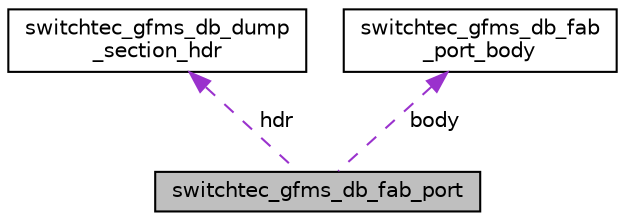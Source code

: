 digraph "switchtec_gfms_db_fab_port"
{
 // LATEX_PDF_SIZE
  edge [fontname="Helvetica",fontsize="10",labelfontname="Helvetica",labelfontsize="10"];
  node [fontname="Helvetica",fontsize="10",shape=record];
  Node1 [label="switchtec_gfms_db_fab_port",height=0.2,width=0.4,color="black", fillcolor="grey75", style="filled", fontcolor="black",tooltip=" "];
  Node2 -> Node1 [dir="back",color="darkorchid3",fontsize="10",style="dashed",label=" hdr" ,fontname="Helvetica"];
  Node2 [label="switchtec_gfms_db_dump\l_section_hdr",height=0.2,width=0.4,color="black", fillcolor="white", style="filled",URL="$structswitchtec__gfms__db__dump__section__hdr.html",tooltip=" "];
  Node3 -> Node1 [dir="back",color="darkorchid3",fontsize="10",style="dashed",label=" body" ,fontname="Helvetica"];
  Node3 [label="switchtec_gfms_db_fab\l_port_body",height=0.2,width=0.4,color="black", fillcolor="white", style="filled",URL="$structswitchtec__gfms__db__fab__port__body.html",tooltip=" "];
}

